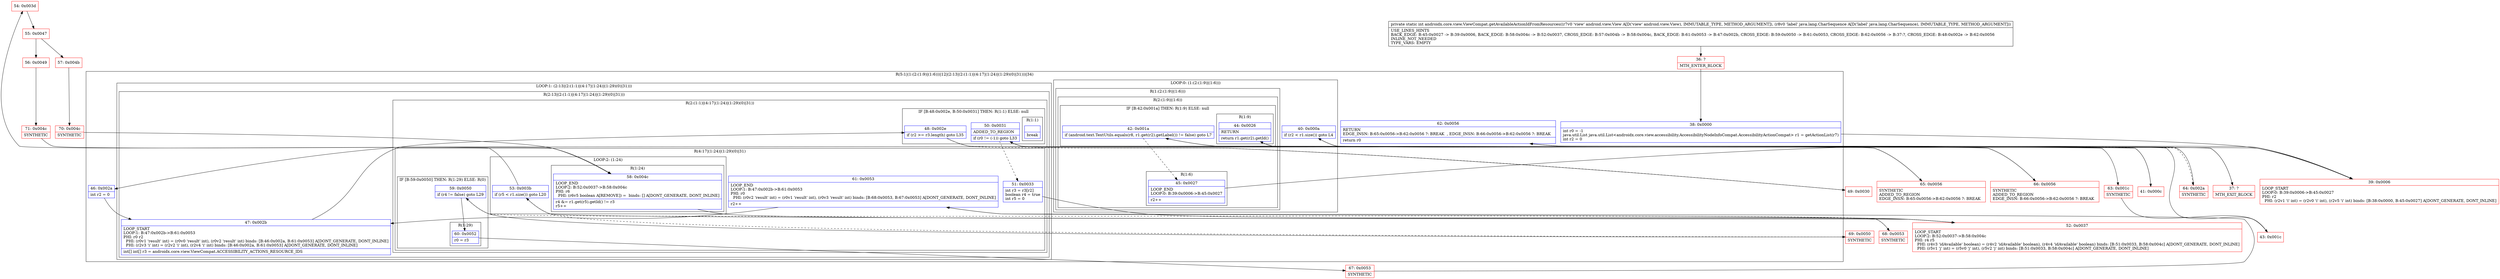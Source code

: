 digraph "CFG forandroidx.core.view.ViewCompat.getAvailableActionIdFromResources(Landroid\/view\/View;Ljava\/lang\/CharSequence;)I" {
subgraph cluster_Region_1317620509 {
label = "R(5:1|(1:(2:(1:9)|(1:6)))|12|(2:13|(2:(1:1)|(4:17|(1:24)|(1:29)(0)|31)))|34)";
node [shape=record,color=blue];
Node_38 [shape=record,label="{38\:\ 0x0000|int r0 = \-1\ljava.util.List java.util.List\<androidx.core.view.accessibility.AccessibilityNodeInfoCompat.AccessibilityActionCompat\> r1 = getActionList(r7)\lint r2 = 0\l}"];
subgraph cluster_LoopRegion_2105450413 {
label = "LOOP:0: (1:(2:(1:9)|(1:6)))";
node [shape=record,color=blue];
Node_40 [shape=record,label="{40\:\ 0x000a|if (r2 \< r1.size()) goto L4\l}"];
subgraph cluster_Region_735983963 {
label = "R(1:(2:(1:9)|(1:6)))";
node [shape=record,color=blue];
subgraph cluster_Region_1134317575 {
label = "R(2:(1:9)|(1:6))";
node [shape=record,color=blue];
subgraph cluster_IfRegion_2032923324 {
label = "IF [B:42:0x001a] THEN: R(1:9) ELSE: null";
node [shape=record,color=blue];
Node_42 [shape=record,label="{42\:\ 0x001a|if (android.text.TextUtils.equals(r8, r1.get(r2).getLabel()) != false) goto L7\l}"];
subgraph cluster_Region_1936669690 {
label = "R(1:9)";
node [shape=record,color=blue];
Node_44 [shape=record,label="{44\:\ 0x0026|RETURN\l|return r1.get(r2).getId()\l}"];
}
}
subgraph cluster_Region_471050597 {
label = "R(1:6)";
node [shape=record,color=blue];
Node_45 [shape=record,label="{45\:\ 0x0027|LOOP_END\lLOOP:0: B:39:0x0006\-\>B:45:0x0027\l|r2++\l}"];
}
}
}
}
Node_46 [shape=record,label="{46\:\ 0x002a|int r2 = 0\l}"];
subgraph cluster_LoopRegion_221355716 {
label = "LOOP:1: (2:13|(2:(1:1)|(4:17|(1:24)|(1:29)(0)|31)))";
node [shape=record,color=blue];
subgraph cluster_Region_781522915 {
label = "R(2:13|(2:(1:1)|(4:17|(1:24)|(1:29)(0)|31)))";
node [shape=record,color=blue];
Node_47 [shape=record,label="{47\:\ 0x002b|LOOP_START\lLOOP:1: B:47:0x002b\-\>B:61:0x0053\lPHI: r0 r2 \l  PHI: (r0v1 'result' int) = (r0v0 'result' int), (r0v2 'result' int) binds: [B:46:0x002a, B:61:0x0053] A[DONT_GENERATE, DONT_INLINE]\l  PHI: (r2v3 'i' int) = (r2v2 'i' int), (r2v4 'i' int) binds: [B:46:0x002a, B:61:0x0053] A[DONT_GENERATE, DONT_INLINE]\l|int[] int[] r3 = androidx.core.view.ViewCompat.ACCESSIBILITY_ACTIONS_RESOURCE_IDS\l}"];
subgraph cluster_Region_966059382 {
label = "R(2:(1:1)|(4:17|(1:24)|(1:29)(0)|31))";
node [shape=record,color=blue];
subgraph cluster_IfRegion_1148230604 {
label = "IF [B:48:0x002e, B:50:0x0031] THEN: R(1:1) ELSE: null";
node [shape=record,color=blue];
Node_48 [shape=record,label="{48\:\ 0x002e|if (r2 \>= r3.length) goto L35\l}"];
Node_50 [shape=record,label="{50\:\ 0x0031|ADDED_TO_REGION\l|if (r0 != (\-1)) goto L33\l}"];
subgraph cluster_Region_1675237374 {
label = "R(1:1)";
node [shape=record,color=blue];
Node_InsnContainer_1114075114 [shape=record,label="{|break\l}"];
}
}
subgraph cluster_Region_371847670 {
label = "R(4:17|(1:24)|(1:29)(0)|31)";
node [shape=record,color=blue];
Node_51 [shape=record,label="{51\:\ 0x0033|int r3 = r3[r2]\lboolean r4 = true\lint r5 = 0\l}"];
subgraph cluster_LoopRegion_855732384 {
label = "LOOP:2: (1:24)";
node [shape=record,color=blue];
Node_53 [shape=record,label="{53\:\ 0x003b|if (r5 \< r1.size()) goto L20\l}"];
subgraph cluster_Region_982188698 {
label = "R(1:24)";
node [shape=record,color=blue];
Node_58 [shape=record,label="{58\:\ 0x004c|LOOP_END\lLOOP:2: B:52:0x0037\-\>B:58:0x004c\lPHI: r6 \l  PHI: (r6v5 boolean A[REMOVE]) =  binds: [] A[DONT_GENERATE, DONT_INLINE]\l|r4 &= r1.get(r5).getId() != r3\lr5++\l}"];
}
}
subgraph cluster_IfRegion_1281904505 {
label = "IF [B:59:0x0050] THEN: R(1:29) ELSE: R(0)";
node [shape=record,color=blue];
Node_59 [shape=record,label="{59\:\ 0x0050|if (r4 != false) goto L29\l}"];
subgraph cluster_Region_1615679595 {
label = "R(1:29)";
node [shape=record,color=blue];
Node_60 [shape=record,label="{60\:\ 0x0052|r0 = r3\l}"];
}
subgraph cluster_Region_1134628572 {
label = "R(0)";
node [shape=record,color=blue];
}
}
Node_61 [shape=record,label="{61\:\ 0x0053|LOOP_END\lLOOP:1: B:47:0x002b\-\>B:61:0x0053\lPHI: r0 \l  PHI: (r0v2 'result' int) = (r0v1 'result' int), (r0v3 'result' int) binds: [B:68:0x0053, B:67:0x0053] A[DONT_GENERATE, DONT_INLINE]\l|r2++\l}"];
}
}
}
}
Node_62 [shape=record,label="{62\:\ 0x0056|RETURN\lEDGE_INSN: B:65:0x0056\-\>B:62:0x0056 ?: BREAK  , EDGE_INSN: B:66:0x0056\-\>B:62:0x0056 ?: BREAK  \l|return r0\l}"];
}
Node_36 [shape=record,color=red,label="{36\:\ ?|MTH_ENTER_BLOCK\l}"];
Node_39 [shape=record,color=red,label="{39\:\ 0x0006|LOOP_START\lLOOP:0: B:39:0x0006\-\>B:45:0x0027\lPHI: r2 \l  PHI: (r2v1 'i' int) = (r2v0 'i' int), (r2v5 'i' int) binds: [B:38:0x0000, B:45:0x0027] A[DONT_GENERATE, DONT_INLINE]\l}"];
Node_41 [shape=record,color=red,label="{41\:\ 0x000c}"];
Node_63 [shape=record,color=red,label="{63\:\ 0x001c|SYNTHETIC\l}"];
Node_43 [shape=record,color=red,label="{43\:\ 0x001c}"];
Node_37 [shape=record,color=red,label="{37\:\ ?|MTH_EXIT_BLOCK\l}"];
Node_64 [shape=record,color=red,label="{64\:\ 0x002a|SYNTHETIC\l}"];
Node_49 [shape=record,color=red,label="{49\:\ 0x0030}"];
Node_52 [shape=record,color=red,label="{52\:\ 0x0037|LOOP_START\lLOOP:2: B:52:0x0037\-\>B:58:0x004c\lPHI: r4 r5 \l  PHI: (r4v3 'idAvailable' boolean) = (r4v2 'idAvailable' boolean), (r4v4 'idAvailable' boolean) binds: [B:51:0x0033, B:58:0x004c] A[DONT_GENERATE, DONT_INLINE]\l  PHI: (r5v1 'j' int) = (r5v0 'j' int), (r5v2 'j' int) binds: [B:51:0x0033, B:58:0x004c] A[DONT_GENERATE, DONT_INLINE]\l}"];
Node_54 [shape=record,color=red,label="{54\:\ 0x003d}"];
Node_55 [shape=record,color=red,label="{55\:\ 0x0047}"];
Node_56 [shape=record,color=red,label="{56\:\ 0x0049}"];
Node_71 [shape=record,color=red,label="{71\:\ 0x004c|SYNTHETIC\l}"];
Node_57 [shape=record,color=red,label="{57\:\ 0x004b}"];
Node_70 [shape=record,color=red,label="{70\:\ 0x004c|SYNTHETIC\l}"];
Node_69 [shape=record,color=red,label="{69\:\ 0x0050|SYNTHETIC\l}"];
Node_67 [shape=record,color=red,label="{67\:\ 0x0053|SYNTHETIC\l}"];
Node_68 [shape=record,color=red,label="{68\:\ 0x0053|SYNTHETIC\l}"];
Node_66 [shape=record,color=red,label="{66\:\ 0x0056|SYNTHETIC\lADDED_TO_REGION\lEDGE_INSN: B:66:0x0056\-\>B:62:0x0056 ?: BREAK  \l}"];
Node_65 [shape=record,color=red,label="{65\:\ 0x0056|SYNTHETIC\lADDED_TO_REGION\lEDGE_INSN: B:65:0x0056\-\>B:62:0x0056 ?: BREAK  \l}"];
MethodNode[shape=record,label="{private static int androidx.core.view.ViewCompat.getAvailableActionIdFromResources((r7v0 'view' android.view.View A[D('view' android.view.View), IMMUTABLE_TYPE, METHOD_ARGUMENT]), (r8v0 'label' java.lang.CharSequence A[D('label' java.lang.CharSequence), IMMUTABLE_TYPE, METHOD_ARGUMENT]))  | USE_LINES_HINTS\lBACK_EDGE: B:45:0x0027 \-\> B:39:0x0006, BACK_EDGE: B:58:0x004c \-\> B:52:0x0037, CROSS_EDGE: B:57:0x004b \-\> B:58:0x004c, BACK_EDGE: B:61:0x0053 \-\> B:47:0x002b, CROSS_EDGE: B:59:0x0050 \-\> B:61:0x0053, CROSS_EDGE: B:62:0x0056 \-\> B:37:?, CROSS_EDGE: B:48:0x002e \-\> B:62:0x0056\lINLINE_NOT_NEEDED\lTYPE_VARS: EMPTY\l}"];
MethodNode -> Node_36;Node_38 -> Node_39;
Node_40 -> Node_41;
Node_40 -> Node_64[style=dashed];
Node_42 -> Node_45[style=dashed];
Node_42 -> Node_63;
Node_44 -> Node_37;
Node_45 -> Node_39;
Node_46 -> Node_47;
Node_47 -> Node_48;
Node_48 -> Node_49[style=dashed];
Node_48 -> Node_65;
Node_50 -> Node_51[style=dashed];
Node_50 -> Node_66;
Node_51 -> Node_52;
Node_53 -> Node_54;
Node_53 -> Node_69[style=dashed];
Node_58 -> Node_52;
Node_59 -> Node_60;
Node_59 -> Node_68[style=dashed];
Node_60 -> Node_67;
Node_61 -> Node_47;
Node_62 -> Node_37;
Node_36 -> Node_38;
Node_39 -> Node_40;
Node_41 -> Node_42;
Node_63 -> Node_43;
Node_43 -> Node_44;
Node_64 -> Node_46;
Node_49 -> Node_50;
Node_52 -> Node_53;
Node_54 -> Node_55;
Node_55 -> Node_56;
Node_55 -> Node_57;
Node_56 -> Node_71;
Node_71 -> Node_58;
Node_57 -> Node_70;
Node_70 -> Node_58;
Node_69 -> Node_59;
Node_67 -> Node_61;
Node_68 -> Node_61;
Node_66 -> Node_62;
Node_65 -> Node_62;
}

